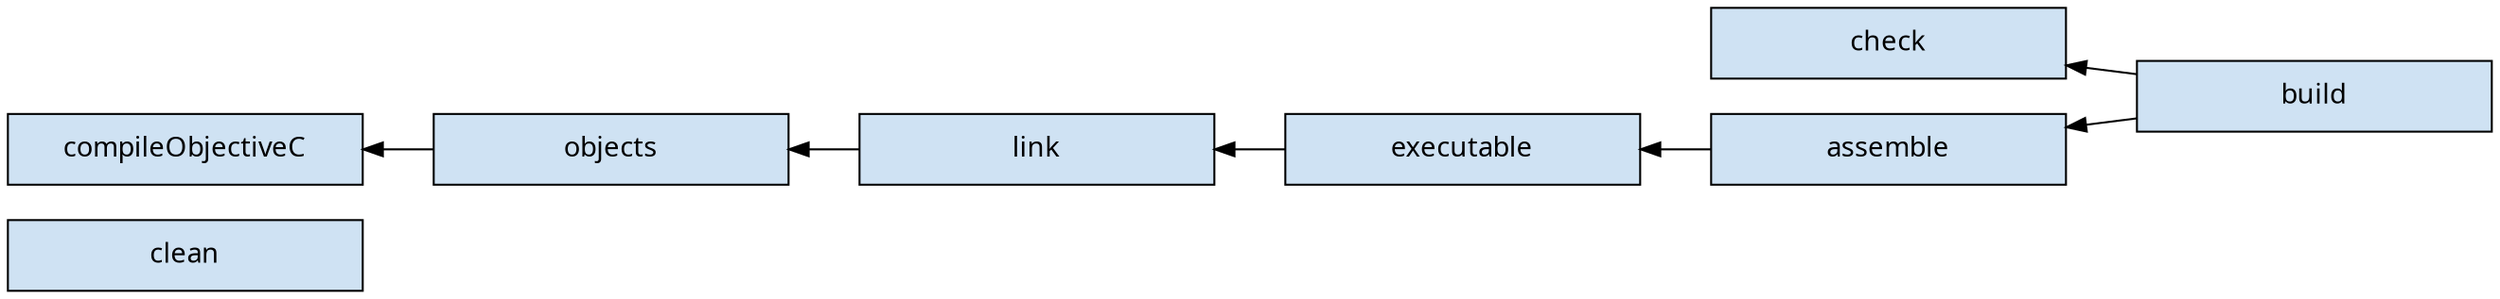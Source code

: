 digraph taskGraph {
  graph [ dpi = 100, fontname="Sans"];
  node [fontname = "Sans"];
  edge [fontname = "Sans"];
  node [shape=rectangle, fixedsize=true, width=2.5, height=0.5];
  node [style=filled, fillcolor="#cfe2f3"]
  rankdir=LR

  compile[label=compileObjectiveC]

  compile -> objects -> link -> executable -> assemble -> build [dir=back]
  check -> build [dir=back]
  clean

  // Ensure ordering
  compile -> clean [style=invis]
  {rank=same compile clean}

  check -> assemble [style=invis]
  {rank=same check assemble}
}
